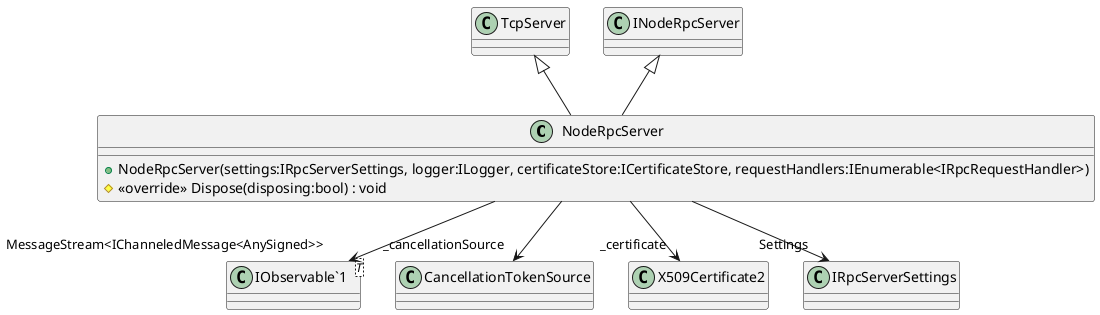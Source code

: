 @startuml
class NodeRpcServer {
    + NodeRpcServer(settings:IRpcServerSettings, logger:ILogger, certificateStore:ICertificateStore, requestHandlers:IEnumerable<IRpcRequestHandler>)
    # <<override>> Dispose(disposing:bool) : void
}
class "IObservable`1"<T> {
}
TcpServer <|-- NodeRpcServer
INodeRpcServer <|-- NodeRpcServer
NodeRpcServer --> "_cancellationSource" CancellationTokenSource
NodeRpcServer --> "_certificate" X509Certificate2
NodeRpcServer --> "Settings" IRpcServerSettings
NodeRpcServer --> "MessageStream<IChanneledMessage<AnySigned>>" "IObservable`1"
@enduml
